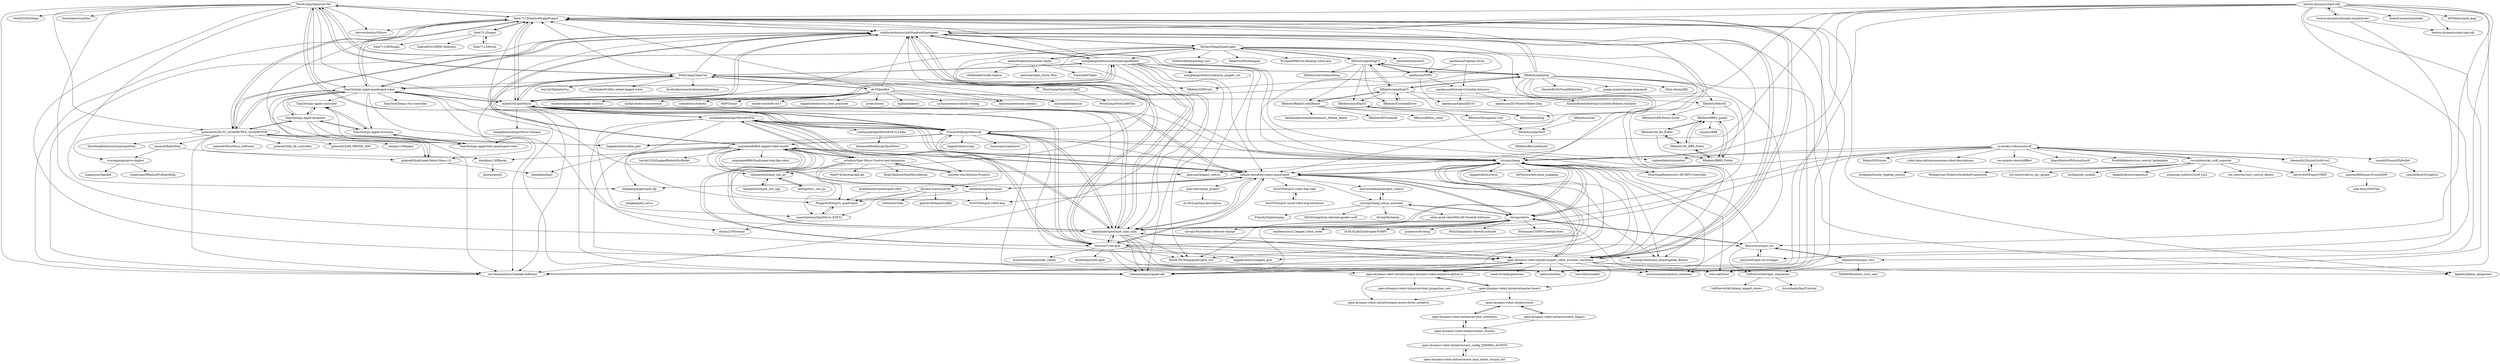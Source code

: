 digraph G {
"PetoiCamp/OpenCat-Old" -> "Nate711/StanfordDoggoProject"
"PetoiCamp/OpenCat-Old" -> "stanfordroboticsclub/StanfordQuadruped"
"PetoiCamp/OpenCat-Old" -> "PetoiCamp/OpenCat"
"PetoiCamp/OpenCat-Old" -> "borntoleave/catMini"
"PetoiCamp/OpenCat-Old" -> "FlorianWilk/SpotMicroAI"
"PetoiCamp/OpenCat-Old" -> "XRobots/openDog"
"PetoiCamp/OpenCat-Old" -> "ToanTech/py-apple-quadruped-robot"
"PetoiCamp/OpenCat-Old" -> "mike4192/spotMicro"
"PetoiCamp/OpenCat-Old" -> "mit-biomimetics/Cheetah-Software" ["e"=1]
"PetoiCamp/OpenCat-Old" -> "golaced/OLDX-FC_QUADRUPED_QUADROTOR"
"PetoiCamp/OpenCat-Old" -> "mjbots/moteus" ["e"=1]
"PetoiCamp/OpenCat-Old" -> "OttoDIY/OttoNinja" ["e"=1]
"PetoiCamp/OpenCat-Old" -> "odriverobotics/ODrive" ["e"=1]
"PetoiCamp/OpenCat-Old" -> "zlingkang/quadruped_9g"
"PetoiCamp/OpenCat-Old" -> "open-dynamic-robot-initiative/open_robot_actuator_hardware"
"golaced/OLDX-FC_QUADRUPED_QUADROTOR" -> "golaced/Quadruped-Robot-Moco-12-"
"golaced/OLDX-FC_QUADRUPED_QUADROTOR" -> "golaced/MocoMoco_Software" ["e"=1]
"golaced/OLDX-FC_QUADRUPED_QUADROTOR" -> "ToanTech/py-apple-quadruped-robot"
"golaced/OLDX-FC_QUADRUPED_QUADROTOR" -> "golaced/Oldx_fly_controller" ["e"=1]
"golaced/OLDX-FC_QUADRUPED_QUADROTOR" -> "blackbox114/Blacky"
"golaced/OLDX-FC_QUADRUPED_QUADROTOR" -> "wuyangning/servo-dogbot"
"golaced/OLDX-FC_QUADRUPED_QUADROTOR" -> "golaced/OLDX_DRONE_SIM" ["e"=1]
"golaced/OLDX-FC_QUADRUPED_QUADROTOR" -> "chenjm1109/pigot" ["e"=1]
"golaced/OLDX-FC_QUADRUPED_QUADROTOR" -> "ShuoYangRobotics/QuadrupedSim" ["e"=1]
"golaced/OLDX-FC_QUADRUPED_QUADROTOR" -> "Nate711/StanfordDoggoProject"
"golaced/OLDX-FC_QUADRUPED_QUADROTOR" -> "stanfordroboticsclub/StanfordQuadruped"
"golaced/OLDX-FC_QUADRUPED_QUADROTOR" -> "leggedrobotics/free_gait" ["e"=1]
"golaced/OLDX-FC_QUADRUPED_QUADROTOR" -> "ToanTech/py-apple-dynamics"
"golaced/OLDX-FC_QUADRUPED_QUADROTOR" -> "imuncle/RobotDog"
"golaced/OLDX-FC_QUADRUPED_QUADROTOR" -> "mit-biomimetics/Cheetah-Software" ["e"=1]
"syuntoku14/fusion2urdf" -> "dheena2k2/fusion2urdf-ros2"
"syuntoku14/fusion2urdf" -> "SpaceMaster85/fusion2urdf"
"syuntoku14/fusion2urdf" -> "yanshil/Fusion2PyBullet"
"syuntoku14/fusion2urdf" -> "chvmp/champ"
"syuntoku14/fusion2urdf" -> "PickNikRobotics/ros_control_boilerplate" ["e"=1]
"syuntoku14/fusion2urdf" -> "adham-elarabawy/open-quadruped"
"syuntoku14/fusion2urdf" -> "rigbetellabs/tortoisebot" ["e"=1]
"syuntoku14/fusion2urdf" -> "ros/solidworks_urdf_exporter"
"syuntoku14/fusion2urdf" -> "Roboy/SDFusion"
"syuntoku14/fusion2urdf" -> "OpenQuadruped/spot_mini_mini"
"syuntoku14/fusion2urdf" -> "robot-descriptions/awesome-robot-descriptions" ["e"=1]
"syuntoku14/fusion2urdf" -> "ros-mobile-robots/diffbot" ["e"=1]
"syuntoku14/fusion2urdf" -> "chvmp/robots"
"Nate711/StanfordDoggoProject" -> "mit-biomimetics/Cheetah-Software" ["e"=1]
"Nate711/StanfordDoggoProject" -> "stanfordroboticsclub/StanfordQuadruped"
"Nate711/StanfordDoggoProject" -> "Nate711/Doggo"
"Nate711/StanfordDoggoProject" -> "odriverobotics/ODrive" ["e"=1]
"Nate711/StanfordDoggoProject" -> "chvmp/champ"
"Nate711/StanfordDoggoProject" -> "open-dynamic-robot-initiative/open_robot_actuator_hardware"
"Nate711/StanfordDoggoProject" -> "golaced/OLDX-FC_QUADRUPED_QUADROTOR"
"Nate711/StanfordDoggoProject" -> "ethz-adrl/towr" ["e"=1]
"Nate711/StanfordDoggoProject" -> "PetoiCamp/OpenCat-Old"
"Nate711/StanfordDoggoProject" -> "bgkatz/3phase_integrated" ["e"=1]
"Nate711/StanfordDoggoProject" -> "mike4192/spotMicro"
"Nate711/StanfordDoggoProject" -> "erwincoumans/motion_imitation" ["e"=1]
"Nate711/StanfordDoggoProject" -> "leggedrobotics/free_gait" ["e"=1]
"Nate711/StanfordDoggoProject" -> "mjbots/moteus" ["e"=1]
"Nate711/StanfordDoggoProject" -> "ToanTech/py-apple-quadruped-robot"
"ros/solidworks_urdf_exporter" -> "david-dorf/ExportURDF"
"ros/solidworks_urdf_exporter" -> "syuntoku14/fusion2urdf"
"ros/solidworks_urdf_exporter" -> "xiaoming-sun6/sw2urdf_ros2"
"ros/solidworks_urdf_exporter" -> "ros-controls/ros2_control_demos" ["e"=1]
"ros/solidworks_urdf_exporter" -> "bridgedp/hunter_bipedal_control" ["e"=1]
"ros/solidworks_urdf_exporter" -> "Weingartner/SolidworksAddinFramework" ["e"=1]
"ros/solidworks_urdf_exporter" -> "ros-industrial/ros_qtc_plugin" ["e"=1]
"ros/solidworks_urdf_exporter" -> "osrf/gazebo_models" ["e"=1]
"ros/solidworks_urdf_exporter" -> "leggedrobotics/raisimLib" ["e"=1]
"chvmp/champ" -> "robomechanics/quad-sdk" ["e"=1]
"chvmp/champ" -> "mit-biomimetics/Cheetah-Software" ["e"=1]
"chvmp/champ" -> "chvmp/robots"
"chvmp/champ" -> "ethz-adrl/towr" ["e"=1]
"chvmp/champ" -> "OpenQuadruped/spot_mini_mini"
"chvmp/champ" -> "erwincoumans/motion_imitation" ["e"=1]
"chvmp/champ" -> "qiayuanl/legged_control" ["e"=1]
"chvmp/champ" -> "ShuoYangRobotics/A1-QP-MPC-Controller" ["e"=1]
"chvmp/champ" -> "Derek-TH-Wang/quadruped_ctrl" ["e"=1]
"chvmp/champ" -> "leggedrobotics/legged_gym" ["e"=1]
"chvmp/champ" -> "leggedrobotics/ocs2" ["e"=1]
"chvmp/champ" -> "nicrusso7/rex-gym"
"chvmp/champ" -> "adham-elarabawy/open-quadruped"
"chvmp/champ" -> "ANYbotics/elevation_mapping" ["e"=1]
"chvmp/champ" -> "curieuxjy/Awesome_Quadrupedal_Robots" ["e"=1]
"imuncle/RobotDog" -> "wuyangning/servo-dogbot"
"imuncle/RobotDog" -> "golaced/Quadruped-Robot-Moco-12-"
"FlorianWilk/SpotMicroAI" -> "OpenQuadruped/spot_mini_mini"
"FlorianWilk/SpotMicroAI" -> "michaelkubina/SpotMicroESP32"
"FlorianWilk/SpotMicroAI" -> "nicrusso7/rex-gym"
"FlorianWilk/SpotMicroAI" -> "adham-elarabawy/open-quadruped"
"FlorianWilk/SpotMicroAI" -> "mike4192/spotMicro"
"FlorianWilk/SpotMicroAI" -> "leggedrobotics/xpp" ["e"=1]
"FlorianWilk/SpotMicroAI" -> "hyansuper/spotmicro"
"FlorianWilk/SpotMicroAI" -> "leggedrobotics/free_gait" ["e"=1]
"FlorianWilk/SpotMicroAI" -> "miguelasd688/4-legged-robot-model"
"FlorianWilk/SpotMicroAI" -> "stanfordroboticsclub/StanfordQuadruped"
"FlorianWilk/SpotMicroAI" -> "chvmp/champ"
"FlorianWilk/SpotMicroAI" -> "PetoiCamp/OpenCat-Old"
"FlorianWilk/SpotMicroAI" -> "Nate711/StanfordDoggoProject"
"FlorianWilk/SpotMicroAI" -> "open-dynamic-robot-initiative/open_robot_actuator_hardware"
"FlorianWilk/SpotMicroAI" -> "mjbots/moteus" ["e"=1]
"XRobots/openDog" -> "XRobots/openDogV2"
"XRobots/openDog" -> "XRobots/RobotX"
"XRobots/openDog" -> "XRobots/openDogV3"
"XRobots/openDog" -> "stanfordroboticsclub/StanfordQuadruped"
"XRobots/openDog" -> "XRobots/miniDog"
"XRobots/openDog" -> "PetoiCamp/OpenCat-Old"
"XRobots/openDog" -> "FlorianWilk/SpotMicroAI"
"XRobots/openDog" -> "Nate711/StanfordDoggoProject"
"XRobots/openDog" -> "mike4192/spotMicro"
"XRobots/openDog" -> "SkyentificGit/SmallRobotArm" ["e"=1]
"XRobots/openDog" -> "poppy-project/poppy-humanoid" ["e"=1]
"XRobots/openDog" -> "mjbots/moteus" ["e"=1]
"XRobots/openDog" -> "Chris-Annin/AR2" ["e"=1]
"XRobots/openDog" -> "bgkatz/3phase_integrated" ["e"=1]
"XRobots/openDog" -> "OpenQuadruped/spot_mini_mini"
"makerforgetech/modular-biped" -> "apirrone/Open_Duck_Mini" ["e"=1]
"makerforgetech/modular-biped" -> "Yuexuan9/Tinker" ["e"=1]
"makerforgetech/modular-biped" -> "chillibasket/walle-replica"
"makerforgetech/modular-biped" -> "Yerbert/DingoQuadruped"
"makerforgetech/modular-biped" -> "XRobots/GEDroid"
"open-dynamic-robot-initiative/master-board" -> "open-dynamic-robot-initiative/solo"
"open-dynamic-robot-initiative/master-board" -> "open-dynamic-robot-initiative/open-motor-driver-initiative"
"open-dynamic-robot-initiative/master-board" -> "open-dynamic-robot-initiative/open-dynamic-robot-initiative.github.io"
"Nate711/Doggo" -> "Nate711/ODrive"
"Nate711/Doggo" -> "Nate711/StanfordDoggoProject"
"Nate711/Doggo" -> "Nate711/QPDoggo"
"Nate711/Doggo" -> "GabrielEGC/IHMC-Robotics" ["e"=1]
"zlingkang/quadruped_9g" -> "zlingkang/hd_servo"
"wuyangning/servo-dogbot" -> "SupermanOfHeiLinPu/RobotDog"
"wuyangning/servo-dogbot" -> "magnusoy/Sparkie"
"Nate711/ODrive" -> "Nate711/Doggo"
"mike4192/spotMicro" -> "OpenQuadruped/spot_mini_mini"
"mike4192/spotMicro" -> "stanfordroboticsclub/StanfordQuadruped"
"mike4192/spotMicro" -> "chvmp/champ"
"mike4192/spotMicro" -> "adham-elarabawy/open-quadruped"
"mike4192/spotMicro" -> "nicrusso7/rex-gym"
"mike4192/spotMicro" -> "michaelkubina/SpotMicroESP32"
"mike4192/spotMicro" -> "mit-biomimetics/Cheetah-Software" ["e"=1]
"mike4192/spotMicro" -> "ToanTech/py-apple-quadruped-robot"
"mike4192/spotMicro" -> "FlorianWilk/SpotMicroAI"
"mike4192/spotMicro" -> "mangdangroboticsclub/QuadrupedRobot"
"mike4192/spotMicro" -> "Nate711/StanfordDoggoProject"
"mike4192/spotMicro" -> "open-dynamic-robot-initiative/open_robot_actuator_hardware"
"mike4192/spotMicro" -> "bianglibeyond/spotMicro-Chinese"
"mike4192/spotMicro" -> "robomechanics/quad-sdk" ["e"=1]
"mike4192/spotMicro" -> "PetoiCamp/OpenCat"
"open-dynamic-robot-initiative/solo" -> "open-dynamic-robot-initiative/robot_interfaces"
"open-dynamic-robot-initiative/solo" -> "open-dynamic-robot-initiative/robot_fingers"
"ob-f/OpenBot" -> "arwes/arwes" ["e"=1]
"ob-f/OpenBot" -> "tighten/takeout" ["e"=1]
"ob-f/OpenBot" -> "autorope/donkeycar" ["e"=1]
"ob-f/OpenBot" -> "PetoiCamp/OpenCat"
"ob-f/OpenBot" -> "Ly0n/awesome-robotic-tooling" ["e"=1]
"ob-f/OpenBot" -> "Nate711/StanfordDoggoProject"
"ob-f/OpenBot" -> "msadowski/awesome-weekly-robotics" ["e"=1]
"ob-f/OpenBot" -> "mike4192/spotMicro"
"ob-f/OpenBot" -> "mithi/robotics-coursework" ["e"=1]
"ob-f/OpenBot" -> "kiloreux/awesome-robotics" ["e"=1]
"ob-f/OpenBot" -> "cyberbotics/webots" ["e"=1]
"ob-f/OpenBot" -> "MRPT/mrpt" ["e"=1]
"ob-f/OpenBot" -> "model-zoo/shift-ctrl-f" ["e"=1]
"ob-f/OpenBot" -> "leggedrobotics/ros_best_practices" ["e"=1]
"ob-f/OpenBot" -> "stanfordroboticsclub/StanfordQuadruped"
"OpenQuadruped/spot_mini_mini" -> "adham-elarabawy/open-quadruped"
"OpenQuadruped/spot_mini_mini" -> "nicrusso7/rex-gym"
"OpenQuadruped/spot_mini_mini" -> "mike4192/spotMicro"
"OpenQuadruped/spot_mini_mini" -> "chvmp/champ"
"OpenQuadruped/spot_mini_mini" -> "erwincoumans/motion_imitation" ["e"=1]
"OpenQuadruped/spot_mini_mini" -> "Derek-TH-Wang/quadruped_ctrl" ["e"=1]
"OpenQuadruped/spot_mini_mini" -> "chvmp/robots"
"OpenQuadruped/spot_mini_mini" -> "stanfordroboticsclub/StanfordQuadruped"
"OpenQuadruped/spot_mini_mini" -> "FlorianWilk/SpotMicroAI"
"OpenQuadruped/spot_mini_mini" -> "miguelasd688/4-legged-robot-model"
"OpenQuadruped/spot_mini_mini" -> "michaelkubina/SpotMicroESP32"
"OpenQuadruped/spot_mini_mini" -> "robomechanics/quad-sdk" ["e"=1]
"OpenQuadruped/spot_mini_mini" -> "ethz-adrl/towr" ["e"=1]
"OpenQuadruped/spot_mini_mini" -> "open-dynamic-robot-initiative/open_robot_actuator_hardware"
"OpenQuadruped/spot_mini_mini" -> "heuristicus/spot_ros"
"chvmp/robots" -> "chvmp/champ"
"chvmp/robots" -> "chvmp/champ_setup_assistant"
"chvmp/robots" -> "heuristicus/spot_ros"
"chvmp/robots" -> "Derek-TH-Wang/quadruped_ctrl" ["e"=1]
"chvmp/robots" -> "SoftServeSAG/spot_simulation"
"chvmp/robots" -> "Technician13/MIT-Cheetah-Note" ["e"=1]
"chvmp/robots" -> "OpenQuadruped/spot_mini_mini"
"chvmp/robots" -> "matheecs/ocs2_legged_robot_notes" ["e"=1]
"chvmp/robots" -> "robomechanics/quad-sdk" ["e"=1]
"chvmp/robots" -> "iit-DLSLab/Quadruped-PyMPC" ["e"=1]
"chvmp/robots" -> "adham-elarabawy/open-quadruped"
"chvmp/robots" -> "graiola/wolf-setup"
"chvmp/robots" -> "HitSZwang/mini-cheetah-pybullet" ["e"=1]
"open-dynamic-robot-initiative/open_robot_actuator_hardware" -> "chvmp/champ"
"open-dynamic-robot-initiative/open_robot_actuator_hardware" -> "ethz-adrl/towr" ["e"=1]
"open-dynamic-robot-initiative/open_robot_actuator_hardware" -> "mjbots/moteus" ["e"=1]
"open-dynamic-robot-initiative/open_robot_actuator_hardware" -> "stack-of-tasks/pinocchio" ["e"=1]
"open-dynamic-robot-initiative/open_robot_actuator_hardware" -> "open-dynamic-robot-initiative/master-board"
"open-dynamic-robot-initiative/open_robot_actuator_hardware" -> "loco-3d/crocoddyl" ["e"=1]
"open-dynamic-robot-initiative/open_robot_actuator_hardware" -> "robomechanics/quad-sdk" ["e"=1]
"open-dynamic-robot-initiative/open_robot_actuator_hardware" -> "erwincoumans/motion_imitation" ["e"=1]
"open-dynamic-robot-initiative/open_robot_actuator_hardware" -> "mit-biomimetics/Cheetah-Software" ["e"=1]
"open-dynamic-robot-initiative/open_robot_actuator_hardware" -> "open-dynamic-robot-initiative/open-dynamic-robot-initiative.github.io"
"open-dynamic-robot-initiative/open_robot_actuator_hardware" -> "OpenQuadruped/spot_mini_mini"
"open-dynamic-robot-initiative/open_robot_actuator_hardware" -> "bgkatz/3phase_integrated" ["e"=1]
"open-dynamic-robot-initiative/open_robot_actuator_hardware" -> "adham-elarabawy/open-quadruped"
"open-dynamic-robot-initiative/open_robot_actuator_hardware" -> "stanfordroboticsclub/StanfordQuadruped"
"open-dynamic-robot-initiative/open_robot_actuator_hardware" -> "Nate711/StanfordDoggoProject"
"boston-dynamics/spot-sdk" -> "boston-dynamics/bosdyn-hospital-bot"
"boston-dynamics/spot-sdk" -> "mit-biomimetics/Cheetah-Software" ["e"=1]
"boston-dynamics/spot-sdk" -> "heuristicus/spot_ros"
"boston-dynamics/spot-sdk" -> "chvmp/champ"
"boston-dynamics/spot-sdk" -> "mike4192/spotMicro"
"boston-dynamics/spot-sdk" -> "boston-dynamics/spot-cpp-sdk"
"boston-dynamics/spot-sdk" -> "Nate711/StanfordDoggoProject"
"boston-dynamics/spot-sdk" -> "stanfordroboticsclub/StanfordQuadruped"
"boston-dynamics/spot-sdk" -> "RobotLocomotion/drake" ["e"=1]
"boston-dynamics/spot-sdk" -> "bdaiinstitute/spot_ros2"
"boston-dynamics/spot-sdk" -> "erwincoumans/motion_imitation" ["e"=1]
"boston-dynamics/spot-sdk" -> "ANYbotics/grid_map" ["e"=1]
"boston-dynamics/spot-sdk" -> "ethz-adrl/towr" ["e"=1]
"boston-dynamics/spot-sdk" -> "leggedrobotics/free_gait" ["e"=1]
"boston-dynamics/spot-sdk" -> "robomechanics/quad-sdk" ["e"=1]
"ToanTech/py-apple-quadruped-robot" -> "golaced/OLDX-FC_QUADRUPED_QUADROTOR"
"ToanTech/py-apple-quadruped-robot" -> "ToanTech/py-apple-dynamics"
"ToanTech/py-apple-quadruped-robot" -> "ToanTech/py-apple-bldc-quadruped-robot"
"ToanTech/py-apple-quadruped-robot" -> "stanfordroboticsclub/StanfordQuadruped"
"ToanTech/py-apple-quadruped-robot" -> "chvmp/champ"
"ToanTech/py-apple-quadruped-robot" -> "ToanTech/py-apple-structure"
"ToanTech/py-apple-quadruped-robot" -> "mit-biomimetics/Cheetah-Software" ["e"=1]
"ToanTech/py-apple-quadruped-robot" -> "ToanTech/Deng-s-foc-controller" ["e"=1]
"ToanTech/py-apple-quadruped-robot" -> "golaced/Quadruped-Robot-Moco-12-"
"ToanTech/py-apple-quadruped-robot" -> "ToanTech/py-apple-controller"
"ToanTech/py-apple-quadruped-robot" -> "mike4192/spotMicro"
"ToanTech/py-apple-quadruped-robot" -> "mangdangroboticsclub/QuadrupedRobot"
"ToanTech/py-apple-quadruped-robot" -> "qiayuanl/legged_control" ["e"=1]
"ToanTech/py-apple-quadruped-robot" -> "OpenQuadruped/spot_mini_mini"
"ToanTech/py-apple-quadruped-robot" -> "Nate711/StanfordDoggoProject"
"michaelkubina/SpotMicroESP32" -> "maartenweyn/SpotMicro_ESP32"
"michaelkubina/SpotMicroESP32" -> "runeharlyk/SpotMicroESP32-Leika"
"michaelkubina/SpotMicroESP32" -> "FlorianWilk/SpotMicroAI"
"michaelkubina/SpotMicroESP32" -> "OpenQuadruped/spot_mini_mini"
"michaelkubina/SpotMicroESP32" -> "avbotics/Spot-Micro-Control-and-Animation"
"michaelkubina/SpotMicroESP32" -> "adham-elarabawy/open-quadruped"
"michaelkubina/SpotMicroESP32" -> "PingguSoft/esp32_quadruped"
"michaelkubina/SpotMicroESP32" -> "mike4192/spotMicro"
"michaelkubina/SpotMicroESP32" -> "cguweb-com/Arduino-Projects"
"michaelkubina/SpotMicroESP32" -> "Jerome-Graves/yertle"
"michaelkubina/SpotMicroESP32" -> "cholan2100/ceasar"
"stanfordroboticsclub/StanfordQuadruped" -> "mike4192/spotMicro"
"stanfordroboticsclub/StanfordQuadruped" -> "Nate711/StanfordDoggoProject"
"stanfordroboticsclub/StanfordQuadruped" -> "chvmp/champ"
"stanfordroboticsclub/StanfordQuadruped" -> "mit-biomimetics/Cheetah-Software" ["e"=1]
"stanfordroboticsclub/StanfordQuadruped" -> "OpenQuadruped/spot_mini_mini"
"stanfordroboticsclub/StanfordQuadruped" -> "ToanTech/py-apple-quadruped-robot"
"stanfordroboticsclub/StanfordQuadruped" -> "open-dynamic-robot-initiative/open_robot_actuator_hardware"
"stanfordroboticsclub/StanfordQuadruped" -> "adham-elarabawy/open-quadruped"
"stanfordroboticsclub/StanfordQuadruped" -> "mangdangroboticsclub/QuadrupedRobot"
"stanfordroboticsclub/StanfordQuadruped" -> "golaced/OLDX-FC_QUADRUPED_QUADROTOR"
"stanfordroboticsclub/StanfordQuadruped" -> "Yerbert/DingoQuadruped"
"stanfordroboticsclub/StanfordQuadruped" -> "miguelasd688/4-legged-robot-model"
"stanfordroboticsclub/StanfordQuadruped" -> "erwincoumans/motion_imitation" ["e"=1]
"stanfordroboticsclub/StanfordQuadruped" -> "robomechanics/quad-sdk" ["e"=1]
"stanfordroboticsclub/StanfordQuadruped" -> "nicrusso7/rex-gym"
"golaced/Quadruped-Robot-Moco-12-" -> "golaced/OLDX-FC_QUADRUPED_QUADROTOR"
"golaced/Quadruped-Robot-Moco-12-" -> "steinhdan/dog1"
"ToanTech/py-apple-dynamics" -> "ToanTech/py-apple-controller"
"ToanTech/py-apple-dynamics" -> "ToanTech/py-apple-structure"
"ToanTech/py-apple-dynamics" -> "ToanTech/py-apple-quadruped-robot"
"ToanTech/py-apple-dynamics" -> "ToanTech/py-apple-bldc-quadruped-robot"
"ToanTech/py-apple-dynamics" -> "golaced/Quadruped-Robot-Moco-12-"
"ToanTech/py-apple-dynamics" -> "golaced/OLDX-FC_QUADRUPED_QUADROTOR"
"yanshil/Fusion2PyBullet" -> "yanshil/Joint2Graphviz"
"nicrusso7/rex-gym" -> "OpenQuadruped/spot_mini_mini"
"nicrusso7/rex-gym" -> "chvmp/champ"
"nicrusso7/rex-gym" -> "adham-elarabawy/open-quadruped"
"nicrusso7/rex-gym" -> "erwincoumans/motion_imitation" ["e"=1]
"nicrusso7/rex-gym" -> "miguelasd688/4-legged-robot-model"
"nicrusso7/rex-gym" -> "erwincoumans/pybullet_robots" ["e"=1]
"nicrusso7/rex-gym" -> "curieuxjy/Awesome_Quadrupedal_Robots" ["e"=1]
"nicrusso7/rex-gym" -> "mike4192/spotMicro"
"nicrusso7/rex-gym" -> "FlorianWilk/SpotMicroAI"
"nicrusso7/rex-gym" -> "benelot/pybullet-gym" ["e"=1]
"nicrusso7/rex-gym" -> "Derek-TH-Wang/quadruped_ctrl" ["e"=1]
"nicrusso7/rex-gym" -> "leggedrobotics/legged_gym" ["e"=1]
"nicrusso7/rex-gym" -> "open-dynamic-robot-initiative/open_robot_actuator_hardware"
"nicrusso7/rex-gym" -> "stanfordroboticsclub/StanfordQuadruped"
"nicrusso7/rex-gym" -> "robomechanics/quad-sdk" ["e"=1]
"open-dynamic-robot-initiative/open-dynamic-robot-initiative.github.io" -> "open-dynamic-robot-initiative/master-board"
"open-dynamic-robot-initiative/open-dynamic-robot-initiative.github.io" -> "open-dynamic-robot-initiative/robot_properties_solo"
"open-dynamic-robot-initiative/open-dynamic-robot-initiative.github.io" -> "open-dynamic-robot-initiative/open-motor-driver-initiative"
"open-dynamic-robot-initiative/open-dynamic-robot-initiative.github.io" -> "open-dynamic-robot-initiative/open_robot_actuator_hardware"
"ToanTech/py-apple-structure" -> "ToanTech/py-apple-controller"
"ToanTech/py-apple-structure" -> "ToanTech/py-apple-dynamics"
"ToanTech/py-apple-structure" -> "ToanTech/py-apple-bldc-quadruped-robot"
"blackbox114/Blacky" -> "nilorg/oauth2" ["e"=1]
"ToanTech/py-apple-controller" -> "ToanTech/py-apple-structure"
"ToanTech/py-apple-controller" -> "ToanTech/py-apple-dynamics"
"open-dynamic-robot-initiative/mw_dual_motor_torque_ctrl" -> "open-dynamic-robot-initiative/user_config_f28069m_drv8305"
"open-dynamic-robot-initiative/robot_interfaces" -> "open-dynamic-robot-initiative/solo"
"open-dynamic-robot-initiative/robot_interfaces" -> "open-dynamic-robot-initiative/blmc_drivers"
"alexandrospetkos/quad" -> "SovGVD/esp32-robot-dog"
"alexandrospetkos/quad" -> "miguelasd688/4-legged-robot-model"
"alexandrospetkos/quad" -> "PingguSoft/esp32_quadruped"
"alexandrospetkos/quad" -> "adham-elarabawy/open-quadruped"
"maartenweyn/SpotMicro_ESP32" -> "cholan2100/ceasar"
"maartenweyn/SpotMicro_ESP32" -> "PingguSoft/esp32_quadruped"
"boston-dynamics/bosdyn-hospital-bot" -> "boston-dynamics/spot-sdk"
"boston-dynamics/bosdyn-hospital-bot" -> "boston-dynamics/spot-cpp-sdk"
"boston-dynamics/bosdyn-hospital-bot" -> "microsoft/spot-ros-wrapper"
"adham-elarabawy/open-quadruped" -> "OpenQuadruped/spot_mini_mini"
"adham-elarabawy/open-quadruped" -> "miguelasd688/4-legged-robot-model"
"adham-elarabawy/open-quadruped" -> "chvmp/champ"
"adham-elarabawy/open-quadruped" -> "nicrusso7/rex-gym"
"adham-elarabawy/open-quadruped" -> "popi-mkx3/popi_project"
"adham-elarabawy/open-quadruped" -> "chvmp/robots"
"adham-elarabawy/open-quadruped" -> "zlingkang/quadruped_9g"
"adham-elarabawy/open-quadruped" -> "mike4192/spotMicro"
"adham-elarabawy/open-quadruped" -> "michaelkubina/SpotMicroESP32"
"adham-elarabawy/open-quadruped" -> "curieuxjy/Awesome_Quadrupedal_Robots" ["e"=1]
"adham-elarabawy/open-quadruped" -> "SovGVD/esp32-robot-dog-code"
"adham-elarabawy/open-quadruped" -> "alexandrospetkos/quad"
"adham-elarabawy/open-quadruped" -> "chvmp/champ_setup_assistant"
"adham-elarabawy/open-quadruped" -> "bostoncleek/quadruped_control"
"adham-elarabawy/open-quadruped" -> "open-dynamic-robot-initiative/open_robot_actuator_hardware"
"open-dynamic-robot-initiative/blmc_drivers" -> "open-dynamic-robot-initiative/robot_interfaces"
"open-dynamic-robot-initiative/blmc_drivers" -> "open-dynamic-robot-initiative/user_config_f28069m_drv8305"
"miguelasd688/4-legged-robot-model" -> "adham-elarabawy/open-quadruped"
"miguelasd688/4-legged-robot-model" -> "alexandrospetkos/quad"
"miguelasd688/4-legged-robot-model" -> "OpenQuadruped/spot_mini_mini"
"miguelasd688/4-legged-robot-model" -> "nicrusso7/rex-gym"
"miguelasd688/4-legged-robot-model" -> "SovGVD/esp32-robot-dog"
"miguelasd688/4-legged-robot-model" -> "avbotics/Spot-Micro-Control-and-Animation"
"miguelasd688/4-legged-robot-model" -> "miguelasd688/Quadruped-dog-like-robot"
"miguelasd688/4-legged-robot-model" -> "zlingkang/quadruped_9g"
"miguelasd688/4-legged-robot-model" -> "open-dynamic-robot-initiative/open-dynamic-robot-initiative.github.io"
"miguelasd688/4-legged-robot-model" -> "stanfordroboticsclub/StanfordQuadruped"
"miguelasd688/4-legged-robot-model" -> "blackbox114/Blacky"
"miguelasd688/4-legged-robot-model" -> "haruki1526/LeggedRobotsForBullet" ["e"=1]
"miguelasd688/4-legged-robot-model" -> "lnotspotl/notspot_sim_py"
"miguelasd688/4-legged-robot-model" -> "chvmp/champ"
"miguelasd688/4-legged-robot-model" -> "steinhdan/dog1"
"heuristicus/spot_ros" -> "bdaiinstitute/spot_ros2"
"heuristicus/spot_ros" -> "chvmp/robots"
"heuristicus/spot_ros" -> "microsoft/spot-ros-wrapper"
"heuristicus/spot_ros" -> "SoftServeSAG/spot_simulation"
"heuristicus/spot_ros" -> "chvmp/champ"
"XRobots/openDogV2" -> "XRobots/miniDogV2"
"XRobots/openDogV2" -> "XRobots/CycloidalDrive"
"XRobots/openDogV2" -> "XRobots/openDog"
"XRobots/openDogV2" -> "XRobots/ReallyUsefulRobot"
"XRobots/openDogV2" -> "XRobots/RobotX"
"XRobots/openDogV2" -> "adham-elarabawy/open-quadruped"
"XRobots/openDogV2" -> "XRobots/openDogV3"
"XRobots/miniDogV2" -> "XRobots/miniDog"
"chvmp/champ_setup_assistant" -> "chvmp/libchamp"
"chvmp/champ_setup_assistant" -> "bostoncleek/quadruped_control"
"chvmp/champ_setup_assistant" -> "chvmp/robots"
"chvmp/champ_setup_assistant" -> "PranshuTople/champ"
"chvmp/champ_setup_assistant" -> "allen-quad-robot/MiLAB-Cheetah-Software"
"chvmp/champ_setup_assistant" -> "HitSZwang/mini-cheetah-gazebo-urdf"
"XRobots/miniDog" -> "XRobots/miniDogV2"
"microsoft/spot-ros-wrapper" -> "heuristicus/spot_ros"
"popi-mkx3/popi_project" -> "iit-DLSLab/hyq-description"
"popi-mkx3/popi_project" -> "SovGVD/esp32-robot-dog"
"open-dynamic-robot-initiative/robot_fingers" -> "open-dynamic-robot-initiative/solo"
"open-dynamic-robot-initiative/robot_fingers" -> "open-dynamic-robot-initiative/blmc_drivers"
"open-dynamic-robot-initiative/user_config_f28069m_drv8305" -> "open-dynamic-robot-initiative/mw_dual_motor_torque_ctrl"
"XRobots/tracks" -> "XRobots/LidarNerf"
"XRobots/LidarNerf" -> "XRobots/BarcodeSynth"
"SovGVD/esp32-robot-dog-code" -> "SovGVD/esp32-small-robot-dog-hardware"
"PetoiCamp/OpenCat" -> "PetoiCamp/OpenCat-Old"
"PetoiCamp/OpenCat" -> "mike4192/spotMicro"
"PetoiCamp/OpenCat" -> "mangdangroboticsclub/QuadrupedRobot"
"PetoiCamp/OpenCat" -> "PetoiCamp/OpenCatEsp32"
"PetoiCamp/OpenCat" -> "Skythinker616/foc-wheel-legged-robot" ["e"=1]
"PetoiCamp/OpenCat" -> "chvmp/champ"
"PetoiCamp/OpenCat" -> "Nate711/StanfordDoggoProject"
"PetoiCamp/OpenCat" -> "autorope/donkeycar" ["e"=1]
"PetoiCamp/OpenCat" -> "mit-biomimetics/Cheetah-Software" ["e"=1]
"PetoiCamp/OpenCat" -> "facebookresearch/AnimatedDrawings" ["e"=1]
"PetoiCamp/OpenCat" -> "boy1dr/SpleeterGui" ["e"=1]
"PetoiCamp/OpenCat" -> "stanfordroboticsclub/StanfordQuadruped"
"PetoiCamp/OpenCat" -> "ob-f/OpenBot"
"PetoiCamp/OpenCat" -> "ToanTech/py-apple-quadruped-robot"
"PetoiCamp/OpenCat" -> "kiloreux/awesome-robotics" ["e"=1]
"mangdangroboticsclub/QuadrupedRobot" -> "chvmp/champ"
"mangdangroboticsclub/QuadrupedRobot" -> "mangdangroboticsclub/mini_pupper_ros"
"mangdangroboticsclub/QuadrupedRobot" -> "stanfordroboticsclub/StanfordQuadruped"
"mangdangroboticsclub/QuadrupedRobot" -> "mike4192/spotMicro"
"mangdangroboticsclub/QuadrupedRobot" -> "ToanTech/py-apple-quadruped-robot"
"mangdangroboticsclub/QuadrupedRobot" -> "Nate711/StanfordDoggoProject"
"mangdangroboticsclub/QuadrupedRobot" -> "OpenQuadruped/spot_mini_mini"
"mangdangroboticsclub/QuadrupedRobot" -> "ShuoYangRobotics/A1-QP-MPC-Controller" ["e"=1]
"mangdangroboticsclub/QuadrupedRobot" -> "adham-elarabawy/open-quadruped"
"mangdangroboticsclub/QuadrupedRobot" -> "open-dynamic-robot-initiative/open_robot_actuator_hardware"
"mangdangroboticsclub/QuadrupedRobot" -> "robomechanics/quad-sdk" ["e"=1]
"mangdangroboticsclub/QuadrupedRobot" -> "PetoiCamp/OpenCat"
"mangdangroboticsclub/QuadrupedRobot" -> "mit-biomimetics/Cheetah-Software" ["e"=1]
"mangdangroboticsclub/QuadrupedRobot" -> "qiayuanl/legged_control" ["e"=1]
"mangdangroboticsclub/QuadrupedRobot" -> "Derek-TH-Wang/quadruped_ctrl" ["e"=1]
"SoftServeSAG/spot_simulation" -> "bryceikeda/SpotTutorial"
"SoftServeSAG/spot_simulation" -> "SoftServeSAG/teleop_legged_robots"
"cguweb-com/Arduino-Projects" -> "avbotics/Spot-Micro-Control-and-Animation"
"lnotspotl/notspot_sim_py" -> "lnotspotl/a1_sim_py"
"lnotspotl/notspot_sim_py" -> "lnotspotl/notspot_sim_cpp"
"bianglibeyond/spotMicro-Chinese" -> "ToanTech/py-apple-bldc-quadruped-robot"
"lnotspotl/a1_sim_py" -> "lnotspotl/notspot_sim_py"
"avbotics/Spot-Micro-Control-and-Animation" -> "maartenweyn/SpotMicro_ESP32"
"avbotics/Spot-Micro-Control-and-Animation" -> "PingguSoft/esp32_quadruped"
"avbotics/Spot-Micro-Control-and-Animation" -> "cguweb-com/Arduino-Projects"
"avbotics/Spot-Micro-Control-and-Animation" -> "lnotspotl/notspot_sim_py"
"avbotics/Spot-Micro-Control-and-Animation" -> "michaelkubina/SpotMicroESP32"
"avbotics/Spot-Micro-Control-and-Animation" -> "Nao974/choreograph-git"
"avbotics/Spot-Micro-Control-and-Animation" -> "Road-Balance/SpotMicroJetson"
"avbotics/Spot-Micro-Control-and-Animation" -> "miguelasd688/4-legged-robot-model"
"XRobots/3D_R2_Public" -> "XRobots/3D_BB8_Public"
"XRobots/3D_R2_Public" -> "XRobots/BB82_public"
"XRobots/3D_R2_Public" -> "XRobots/BB83_Public"
"lnotspotl/notspot_sim_cpp" -> "lnotspotl/notspot_sim_py"
"PetoiCamp/OpenCatEsp32" -> "PetoiCamp/NonCodeFiles"
"XRobots/ReallyUsefulRobot" -> "XRobots/Navigation-Unit"
"XRobots/ReallyUsefulRobot" -> "bandasaikrishna/Autonomous_Mobile_Robot" ["e"=1]
"XRobots/ReallyUsefulRobot" -> "XRobots/openDogV2"
"XRobots/ReallyUsefulRobot" -> "rigbetellabs/tortoisebot" ["e"=1]
"XRobots/ReallyUsefulRobot" -> "XRobots/ROSremote"
"XRobots/ReallyUsefulRobot" -> "RBinsonB/Nox_robot"
"XRobots/3D_BB8_Public" -> "XRobots/BB82_public"
"XRobots/3D_BB8_Public" -> "XRobots/BB83_Public"
"XRobots/3D_BB8_Public" -> "XRobots/3D_R2_Public"
"XRobots/CycloidalDrive" -> "XRobots/openDogV2"
"allen-quad-robot/MiLAB-Cheetah-Software" -> "slovak194/cheetah-software-change" ["e"=1]
"bostoncleek/quadruped_control" -> "chvmp/champ_setup_assistant"
"SovGVD/esp32-small-robot-dog-hardware" -> "SovGVD/esp32-robot-dog-code"
"ToanTech/py-apple-bldc-quadruped-robot" -> "ToanTech/py-apple-controller"
"ToanTech/py-apple-bldc-quadruped-robot" -> "ToanTech/py-apple-structure"
"XRobots/Navigation-Unit" -> "XRobots/LidarNerf"
"dheena2k2/fusion2urdf-ros2" -> "syuntoku14/fusion2urdf"
"dheena2k2/fusion2urdf-ros2" -> "andreasBihlmaier/FusionSDF"
"dheena2k2/fusion2urdf-ros2" -> "david-dorf/ExportURDF"
"XRobots/openDogV3" -> "aaedmusa/TOPS"
"XRobots/openDogV3" -> "XRobots/openDogV2"
"XRobots/openDogV3" -> "XRobots/openDog"
"XRobots/openDogV3" -> "XRobots/CycloidalDrive"
"XRobots/openDogV3" -> "XRobots/miniDogV2"
"XRobots/openDogV3" -> "Yerbert/DingoQuadruped"
"XRobots/openDogV3" -> "XRobots/ServoSmoothing"
"XRobots/openDogV3" -> "XRobots/ReallyUsefulRobot"
"JackDemeter/quadruped-robot" -> "PingguSoft/esp32_quadruped"
"bdaiinstitute/spot_ros2" -> "heuristicus/spot_ros"
"bdaiinstitute/spot_ros2" -> "MASKOR/webots_ros2_spot"
"bdaiinstitute/spot_ros2" -> "SoftServeSAG/spot_simulation"
"PingguSoft/esp32_quadruped" -> "maartenweyn/SpotMicro_ESP32"
"XRobots/BB82_public" -> "XRobots/3D_BB8_Public"
"XRobots/BB82_public" -> "XRobots/BB83_Public"
"XRobots/BB82_public" -> "XRobots/3D_R2_Public"
"XRobots/BB82_public" -> "squares/BB8"
"Jerome-Graves/yertle" -> "PingguSoft/esp32_quadruped"
"Jerome-Graves/yertle" -> "gabriel-bettanin/LAIKA"
"Jerome-Graves/yertle" -> "maartenweyn/SpotMicro_ESP32"
"Jerome-Graves/yertle" -> "reubenstr/zuko"
"XRobots/BB83_Public" -> "XRobots/BB82_public"
"XRobots/BB83_Public" -> "XRobots/3D_BB8_Public"
"Yerbert/DingoQuadruped" -> "stanfordroboticsclub/StanfordQuadruped"
"Yerbert/DingoQuadruped" -> "lnotspotl/notspot_sim_py"
"Yerbert/DingoQuadruped" -> "XRobots/openDogV3"
"Yerbert/DingoQuadruped" -> "aaedmusa/TOPS"
"Yerbert/DingoQuadruped" -> "PCrnjak/PAROL6-Desktop-robot-arm" ["e"=1]
"Yerbert/DingoQuadruped" -> "OpenQuadruped/spot_mini_mini"
"Yerbert/DingoQuadruped" -> "linorobot/linorobot2" ["e"=1]
"Yerbert/DingoQuadruped" -> "open-dynamic-robot-initiative/open_robot_actuator_hardware"
"Yerbert/DingoQuadruped" -> "NDHANA94/hyperdog_ros2"
"Yerbert/DingoQuadruped" -> "mangdangroboticsclub/QuadrupedRobot"
"Yerbert/DingoQuadruped" -> "mike4192/spotMicro"
"Yerbert/DingoQuadruped" -> "MakeYourPet/hexapod" ["e"=1]
"Yerbert/DingoQuadruped" -> "chvmp/champ"
"Yerbert/DingoQuadruped" -> "makerforgetech/modular-biped"
"Yerbert/DingoQuadruped" -> "curieuxjy/Awesome_Quadrupedal_Robots" ["e"=1]
"runeharlyk/SpotMicroESP32-Leika" -> "AdvancedHobbyLab/SpotMicro"
"aaedmusa/TOPS" -> "XRobots/openDogV3"
"aaedmusa/TOPS" -> "aaedmusa/OpenQDD-V1"
"aaedmusa/TOPS" -> "XRobots/GEDroid"
"aaedmusa/TOPS" -> "aaedmusa/Internal-Cycloidal-Actuator"
"david-dorf/ExportURDF" -> "dheena2k2/fusion2urdf-ros2"
"aaedmusa/Internal-Cycloidal-Actuator" -> "KoshiroRobot/Internal-Cycloidal-Robotic-Actuator"
"aaedmusa/Internal-Cycloidal-Actuator" -> "aaedmusa/3D-Printed-Robot-Dog"
"aaedmusa/Internal-Cycloidal-Actuator" -> "aaedmusa/OpenQDD-V1"
"aaedmusa/Capstan-Drive" -> "aaedmusa/Internal-Cycloidal-Actuator"
"aaedmusa/Capstan-Drive" -> "aaedmusa/TOPS"
"andreasBihlmaier/FusionSDF" -> "cole-bsmr/SDFGen"
"XRobots/RobotX" -> "XRobots/BB83_Public"
"XRobots/RobotX" -> "XRobots/BB82_public"
"XRobots/RobotX" -> "XRobots/GNK-Power-Droid"
"PetoiCamp/OpenCat-Old" ["l"="62.359,15.962"]
"Nate711/StanfordDoggoProject" ["l"="62.346,15.932"]
"stanfordroboticsclub/StanfordQuadruped" ["l"="62.299,15.95"]
"PetoiCamp/OpenCat" ["l"="62.362,15.899"]
"borntoleave/catMini" ["l"="62.407,15.957"]
"FlorianWilk/SpotMicroAI" ["l"="62.304,15.991"]
"XRobots/openDog" ["l"="62.366,16.015"]
"ToanTech/py-apple-quadruped-robot" ["l"="62.309,15.902"]
"mike4192/spotMicro" ["l"="62.319,15.959"]
"mit-biomimetics/Cheetah-Software" ["l"="61.135,16.409"]
"golaced/OLDX-FC_QUADRUPED_QUADROTOR" ["l"="62.284,15.903"]
"mjbots/moteus" ["l"="-20.232,-43.735"]
"OttoDIY/OttoNinja" ["l"="-21.033,-42.207"]
"odriverobotics/ODrive" ["l"="-20.276,-43.749"]
"zlingkang/quadruped_9g" ["l"="62.308,16.018"]
"open-dynamic-robot-initiative/open_robot_actuator_hardware" ["l"="62.332,15.985"]
"golaced/Quadruped-Robot-Moco-12-" ["l"="62.261,15.897"]
"golaced/MocoMoco_Software" ["l"="59.306,14.135"]
"golaced/Oldx_fly_controller" ["l"="59.41,14.114"]
"blackbox114/Blacky" ["l"="62.24,15.931"]
"wuyangning/servo-dogbot" ["l"="62.211,15.853"]
"golaced/OLDX_DRONE_SIM" ["l"="59.369,14.117"]
"chenjm1109/pigot" ["l"="61.01,16.267"]
"ShuoYangRobotics/QuadrupedSim" ["l"="61.064,16.298"]
"leggedrobotics/free_gait" ["l"="61.073,16.35"]
"ToanTech/py-apple-dynamics" ["l"="62.294,15.867"]
"imuncle/RobotDog" ["l"="62.224,15.88"]
"syuntoku14/fusion2urdf" ["l"="62.165,15.976"]
"dheena2k2/fusion2urdf-ros2" ["l"="62.104,15.957"]
"SpaceMaster85/fusion2urdf" ["l"="62.129,15.947"]
"yanshil/Fusion2PyBullet" ["l"="62.123,16.011"]
"chvmp/champ" ["l"="62.267,15.95"]
"PickNikRobotics/ros_control_boilerplate" ["l"="60.909,11.856"]
"adham-elarabawy/open-quadruped" ["l"="62.278,16.002"]
"rigbetellabs/tortoisebot" ["l"="60.492,12.47"]
"ros/solidworks_urdf_exporter" ["l"="62.098,15.988"]
"Roboy/SDFusion" ["l"="62.132,15.98"]
"OpenQuadruped/spot_mini_mini" ["l"="62.281,15.977"]
"robot-descriptions/awesome-robot-descriptions" ["l"="61.187,16.427"]
"ros-mobile-robots/diffbot" ["l"="60.446,12.517"]
"chvmp/robots" ["l"="62.226,15.973"]
"Nate711/Doggo" ["l"="62.423,15.917"]
"ethz-adrl/towr" ["l"="61.129,16.38"]
"bgkatz/3phase_integrated" ["l"="-20.24,-43.719"]
"erwincoumans/motion_imitation" ["l"="61.088,16.409"]
"david-dorf/ExportURDF" ["l"="62.075,15.963"]
"xiaoming-sun6/sw2urdf_ros2" ["l"="62.055,16"]
"ros-controls/ros2_control_demos" ["l"="60.518,12.564"]
"bridgedp/hunter_bipedal_control" ["l"="61.067,16.48"]
"Weingartner/SolidworksAddinFramework" ["l"="60.299,-0.066"]
"ros-industrial/ros_qtc_plugin" ["l"="60.293,12.531"]
"osrf/gazebo_models" ["l"="60.332,12.684"]
"leggedrobotics/raisimLib" ["l"="60.968,16.337"]
"robomechanics/quad-sdk" ["l"="61.085,16.38"]
"qiayuanl/legged_control" ["l"="61.077,16.442"]
"ShuoYangRobotics/A1-QP-MPC-Controller" ["l"="61.06,16.395"]
"Derek-TH-Wang/quadruped_ctrl" ["l"="61.037,16.354"]
"leggedrobotics/legged_gym" ["l"="61.114,16.448"]
"leggedrobotics/ocs2" ["l"="61.108,16.409"]
"nicrusso7/rex-gym" ["l"="62.261,15.978"]
"ANYbotics/elevation_mapping" ["l"="60.502,13.747"]
"curieuxjy/Awesome_Quadrupedal_Robots" ["l"="61.033,16.448"]
"michaelkubina/SpotMicroESP32" ["l"="62.247,16.018"]
"leggedrobotics/xpp" ["l"="61.085,16.302"]
"hyansuper/spotmicro" ["l"="62.299,16.034"]
"miguelasd688/4-legged-robot-model" ["l"="62.262,16.002"]
"XRobots/openDogV2" ["l"="62.4,16.047"]
"XRobots/RobotX" ["l"="62.393,16.112"]
"XRobots/openDogV3" ["l"="62.404,16.066"]
"XRobots/miniDog" ["l"="62.374,16.06"]
"SkyentificGit/SmallRobotArm" ["l"="-20.138,-43.7"]
"poppy-project/poppy-humanoid" ["l"="-20.844,-42.103"]
"Chris-Annin/AR2" ["l"="-20.103,-43.705"]
"makerforgetech/modular-biped" ["l"="62.342,16.107"]
"apirrone/Open_Duck_Mini" ["l"="61.192,16.541"]
"Yuexuan9/Tinker" ["l"="61.084,16.53"]
"chillibasket/walle-replica" ["l"="62.33,16.161"]
"Yerbert/DingoQuadruped" ["l"="62.333,16.033"]
"XRobots/GEDroid" ["l"="62.379,16.128"]
"open-dynamic-robot-initiative/master-board" ["l"="62.417,15.988"]
"open-dynamic-robot-initiative/solo" ["l"="62.498,15.974"]
"open-dynamic-robot-initiative/open-motor-driver-initiative" ["l"="62.44,15.998"]
"open-dynamic-robot-initiative/open-dynamic-robot-initiative.github.io" ["l"="62.383,15.991"]
"Nate711/ODrive" ["l"="62.451,15.898"]
"Nate711/QPDoggo" ["l"="62.467,15.913"]
"GabrielEGC/IHMC-Robotics" ["l"="61.04,16.279"]
"zlingkang/hd_servo" ["l"="62.311,16.052"]
"SupermanOfHeiLinPu/RobotDog" ["l"="62.184,15.835"]
"magnusoy/Sparkie" ["l"="62.192,15.822"]
"mangdangroboticsclub/QuadrupedRobot" ["l"="62.316,15.929"]
"bianglibeyond/spotMicro-Chinese" ["l"="62.326,15.869"]
"open-dynamic-robot-initiative/robot_interfaces" ["l"="62.527,15.976"]
"open-dynamic-robot-initiative/robot_fingers" ["l"="62.523,15.962"]
"ob-f/OpenBot" ["l"="62.397,15.882"]
"arwes/arwes" ["l"="-3.842,-29.155"]
"tighten/takeout" ["l"="-15.261,27.635"]
"autorope/donkeycar" ["l"="61.538,12.536"]
"Ly0n/awesome-robotic-tooling" ["l"="58.996,12.657"]
"msadowski/awesome-weekly-robotics" ["l"="58.945,12.71"]
"mithi/robotics-coursework" ["l"="58.888,12.667"]
"kiloreux/awesome-robotics" ["l"="58.905,12.638"]
"cyberbotics/webots" ["l"="60.456,12.699"]
"MRPT/mrpt" ["l"="59.377,10.926"]
"model-zoo/shift-ctrl-f" ["l"="-13.32,-6.019"]
"leggedrobotics/ros_best_practices" ["l"="58.973,12.663"]
"heuristicus/spot_ros" ["l"="62.213,15.918"]
"chvmp/champ_setup_assistant" ["l"="62.237,16.041"]
"SoftServeSAG/spot_simulation" ["l"="62.177,15.92"]
"Technician13/MIT-Cheetah-Note" ["l"="61.017,16.341"]
"matheecs/ocs2_legged_robot_notes" ["l"="61.026,16.392"]
"iit-DLSLab/Quadruped-PyMPC" ["l"="61.013,16.472"]
"graiola/wolf-setup" ["l"="62.183,15.953"]
"HitSZwang/mini-cheetah-pybullet" ["l"="60.995,16.299"]
"stack-of-tasks/pinocchio" ["l"="61.234,16.424"]
"loco-3d/crocoddyl" ["l"="61.437,14.854"]
"boston-dynamics/spot-sdk" ["l"="62.25,15.872"]
"boston-dynamics/bosdyn-hospital-bot" ["l"="62.22,15.831"]
"boston-dynamics/spot-cpp-sdk" ["l"="62.241,15.818"]
"RobotLocomotion/drake" ["l"="61.38,14.897"]
"bdaiinstitute/spot_ros2" ["l"="62.183,15.888"]
"ANYbotics/grid_map" ["l"="60.339,12.615"]
"ToanTech/py-apple-bldc-quadruped-robot" ["l"="62.298,15.846"]
"ToanTech/py-apple-structure" ["l"="62.311,15.837"]
"ToanTech/Deng-s-foc-controller" ["l"="-20.287,-43.718"]
"ToanTech/py-apple-controller" ["l"="62.313,15.853"]
"maartenweyn/SpotMicro_ESP32" ["l"="62.209,16.055"]
"runeharlyk/SpotMicroESP32-Leika" ["l"="62.177,16.036"]
"avbotics/Spot-Micro-Control-and-Animation" ["l"="62.22,16.037"]
"PingguSoft/esp32_quadruped" ["l"="62.221,16.063"]
"cguweb-com/Arduino-Projects" ["l"="62.199,16.034"]
"Jerome-Graves/yertle" ["l"="62.193,16.079"]
"cholan2100/ceasar" ["l"="62.227,16.052"]
"steinhdan/dog1" ["l"="62.23,15.947"]
"yanshil/Joint2Graphviz" ["l"="62.099,16.026"]
"erwincoumans/pybullet_robots" ["l"="59.565,16.357"]
"benelot/pybullet-gym" ["l"="57.537,18.233"]
"open-dynamic-robot-initiative/robot_properties_solo" ["l"="62.431,15.974"]
"nilorg/oauth2" ["l"="-55.281,-14.344"]
"open-dynamic-robot-initiative/mw_dual_motor_torque_ctrl" ["l"="62.596,15.959"]
"open-dynamic-robot-initiative/user_config_f28069m_drv8305" ["l"="62.577,15.962"]
"open-dynamic-robot-initiative/blmc_drivers" ["l"="62.55,15.968"]
"alexandrospetkos/quad" ["l"="62.262,16.034"]
"SovGVD/esp32-robot-dog" ["l"="62.278,16.047"]
"microsoft/spot-ros-wrapper" ["l"="62.2,15.876"]
"popi-mkx3/popi_project" ["l"="62.291,16.068"]
"SovGVD/esp32-robot-dog-code" ["l"="62.196,16.006"]
"bostoncleek/quadruped_control" ["l"="62.255,16.053"]
"miguelasd688/Quadruped-dog-like-robot" ["l"="62.224,16.004"]
"haruki1526/LeggedRobotsForBullet" ["l"="61.292,16.091"]
"lnotspotl/notspot_sim_py" ["l"="62.267,16.075"]
"XRobots/miniDogV2" ["l"="62.386,16.078"]
"XRobots/CycloidalDrive" ["l"="62.433,16.052"]
"XRobots/ReallyUsefulRobot" ["l"="62.462,16.057"]
"chvmp/libchamp" ["l"="62.231,16.09"]
"PranshuTople/champ" ["l"="62.241,16.071"]
"allen-quad-robot/MiLAB-Cheetah-Software" ["l"="62.216,16.082"]
"HitSZwang/mini-cheetah-gazebo-urdf" ["l"="62.23,16.075"]
"iit-DLSLab/hyq-description" ["l"="62.296,16.102"]
"XRobots/tracks" ["l"="62.586,16.067"]
"XRobots/LidarNerf" ["l"="62.559,16.07"]
"XRobots/BarcodeSynth" ["l"="62.576,16.083"]
"SovGVD/esp32-small-robot-dog-hardware" ["l"="62.169,16.013"]
"PetoiCamp/OpenCatEsp32" ["l"="62.396,15.83"]
"Skythinker616/foc-wheel-legged-robot" ["l"="61.197,16.582"]
"facebookresearch/AnimatedDrawings" ["l"="38.516,1.159"]
"boy1dr/SpleeterGui" ["l"="45.474,-1.696"]
"mangdangroboticsclub/mini_pupper_ros" ["l"="62.346,15.853"]
"bryceikeda/SpotTutorial" ["l"="62.146,15.901"]
"SoftServeSAG/teleop_legged_robots" ["l"="62.149,15.916"]
"lnotspotl/a1_sim_py" ["l"="62.254,16.109"]
"lnotspotl/notspot_sim_cpp" ["l"="62.272,16.105"]
"Nao974/choreograph-git" ["l"="62.189,16.056"]
"Road-Balance/SpotMicroJetson" ["l"="62.173,16.063"]
"XRobots/3D_R2_Public" ["l"="62.404,16.206"]
"XRobots/3D_BB8_Public" ["l"="62.389,16.194"]
"XRobots/BB82_public" ["l"="62.407,16.179"]
"XRobots/BB83_Public" ["l"="62.393,16.171"]
"PetoiCamp/NonCodeFiles" ["l"="62.41,15.797"]
"XRobots/Navigation-Unit" ["l"="62.52,16.063"]
"bandasaikrishna/Autonomous_Mobile_Robot" ["l"="60.487,12.504"]
"XRobots/ROSremote" ["l"="62.493,16.049"]
"RBinsonB/Nox_robot" ["l"="62.501,16.078"]
"slovak194/cheetah-software-change" ["l"="60.979,16.307"]
"andreasBihlmaier/FusionSDF" ["l"="62.057,15.938"]
"aaedmusa/TOPS" ["l"="62.421,16.111"]
"XRobots/ServoSmoothing" ["l"="62.454,16.093"]
"JackDemeter/quadruped-robot" ["l"="62.204,16.108"]
"MASKOR/webots_ros2_spot" ["l"="62.148,15.864"]
"squares/BB8" ["l"="62.428,16.198"]
"gabriel-bettanin/LAIKA" ["l"="62.176,16.108"]
"reubenstr/zuko" ["l"="62.158,16.101"]
"PCrnjak/PAROL6-Desktop-robot-arm" ["l"="-20.081,-43.73"]
"linorobot/linorobot2" ["l"="60.47,12.484"]
"NDHANA94/hyperdog_ros2" ["l"="62.34,16.075"]
"MakeYourPet/hexapod" ["l"="58.594,12.498"]
"AdvancedHobbyLab/SpotMicro" ["l"="62.146,16.049"]
"aaedmusa/OpenQDD-V1" ["l"="62.458,16.131"]
"aaedmusa/Internal-Cycloidal-Actuator" ["l"="62.482,16.147"]
"KoshiroRobot/Internal-Cycloidal-Robotic-Actuator" ["l"="62.501,16.173"]
"aaedmusa/3D-Printed-Robot-Dog" ["l"="62.519,16.158"]
"aaedmusa/Capstan-Drive" ["l"="62.459,16.166"]
"cole-bsmr/SDFGen" ["l"="62.03,15.931"]
"XRobots/GNK-Power-Droid" ["l"="62.401,16.136"]
}